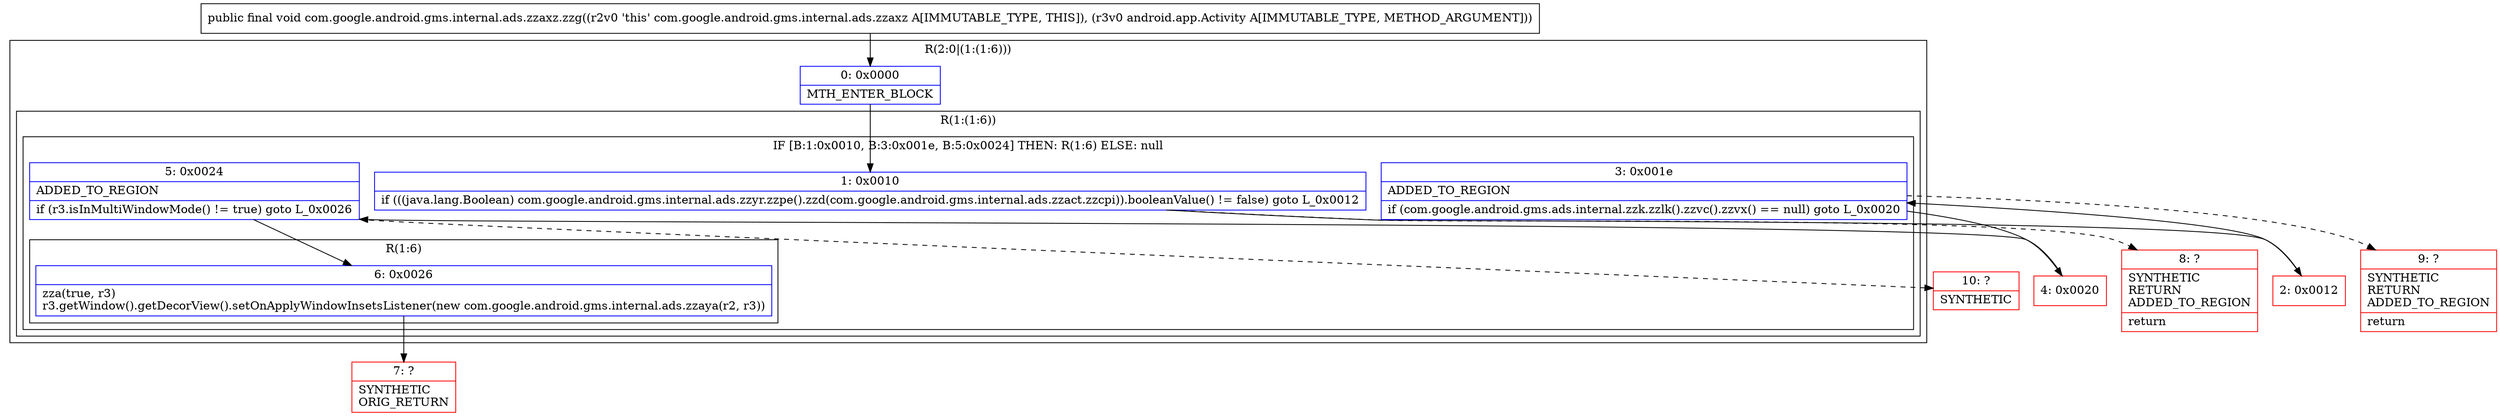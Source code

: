 digraph "CFG forcom.google.android.gms.internal.ads.zzaxz.zzg(Landroid\/app\/Activity;)V" {
subgraph cluster_Region_331470855 {
label = "R(2:0|(1:(1:6)))";
node [shape=record,color=blue];
Node_0 [shape=record,label="{0\:\ 0x0000|MTH_ENTER_BLOCK\l}"];
subgraph cluster_Region_1320784548 {
label = "R(1:(1:6))";
node [shape=record,color=blue];
subgraph cluster_IfRegion_831735521 {
label = "IF [B:1:0x0010, B:3:0x001e, B:5:0x0024] THEN: R(1:6) ELSE: null";
node [shape=record,color=blue];
Node_1 [shape=record,label="{1\:\ 0x0010|if (((java.lang.Boolean) com.google.android.gms.internal.ads.zzyr.zzpe().zzd(com.google.android.gms.internal.ads.zzact.zzcpi)).booleanValue() != false) goto L_0x0012\l}"];
Node_3 [shape=record,label="{3\:\ 0x001e|ADDED_TO_REGION\l|if (com.google.android.gms.ads.internal.zzk.zzlk().zzvc().zzvx() == null) goto L_0x0020\l}"];
Node_5 [shape=record,label="{5\:\ 0x0024|ADDED_TO_REGION\l|if (r3.isInMultiWindowMode() != true) goto L_0x0026\l}"];
subgraph cluster_Region_597770833 {
label = "R(1:6)";
node [shape=record,color=blue];
Node_6 [shape=record,label="{6\:\ 0x0026|zza(true, r3)\lr3.getWindow().getDecorView().setOnApplyWindowInsetsListener(new com.google.android.gms.internal.ads.zzaya(r2, r3))\l}"];
}
}
}
}
Node_2 [shape=record,color=red,label="{2\:\ 0x0012}"];
Node_4 [shape=record,color=red,label="{4\:\ 0x0020}"];
Node_7 [shape=record,color=red,label="{7\:\ ?|SYNTHETIC\lORIG_RETURN\l}"];
Node_8 [shape=record,color=red,label="{8\:\ ?|SYNTHETIC\lRETURN\lADDED_TO_REGION\l|return\l}"];
Node_9 [shape=record,color=red,label="{9\:\ ?|SYNTHETIC\lRETURN\lADDED_TO_REGION\l|return\l}"];
Node_10 [shape=record,color=red,label="{10\:\ ?|SYNTHETIC\l}"];
MethodNode[shape=record,label="{public final void com.google.android.gms.internal.ads.zzaxz.zzg((r2v0 'this' com.google.android.gms.internal.ads.zzaxz A[IMMUTABLE_TYPE, THIS]), (r3v0 android.app.Activity A[IMMUTABLE_TYPE, METHOD_ARGUMENT])) }"];
MethodNode -> Node_0;
Node_0 -> Node_1;
Node_1 -> Node_2;
Node_1 -> Node_8[style=dashed];
Node_3 -> Node_4;
Node_3 -> Node_9[style=dashed];
Node_5 -> Node_6;
Node_5 -> Node_10[style=dashed];
Node_6 -> Node_7;
Node_2 -> Node_3;
Node_4 -> Node_5;
}


